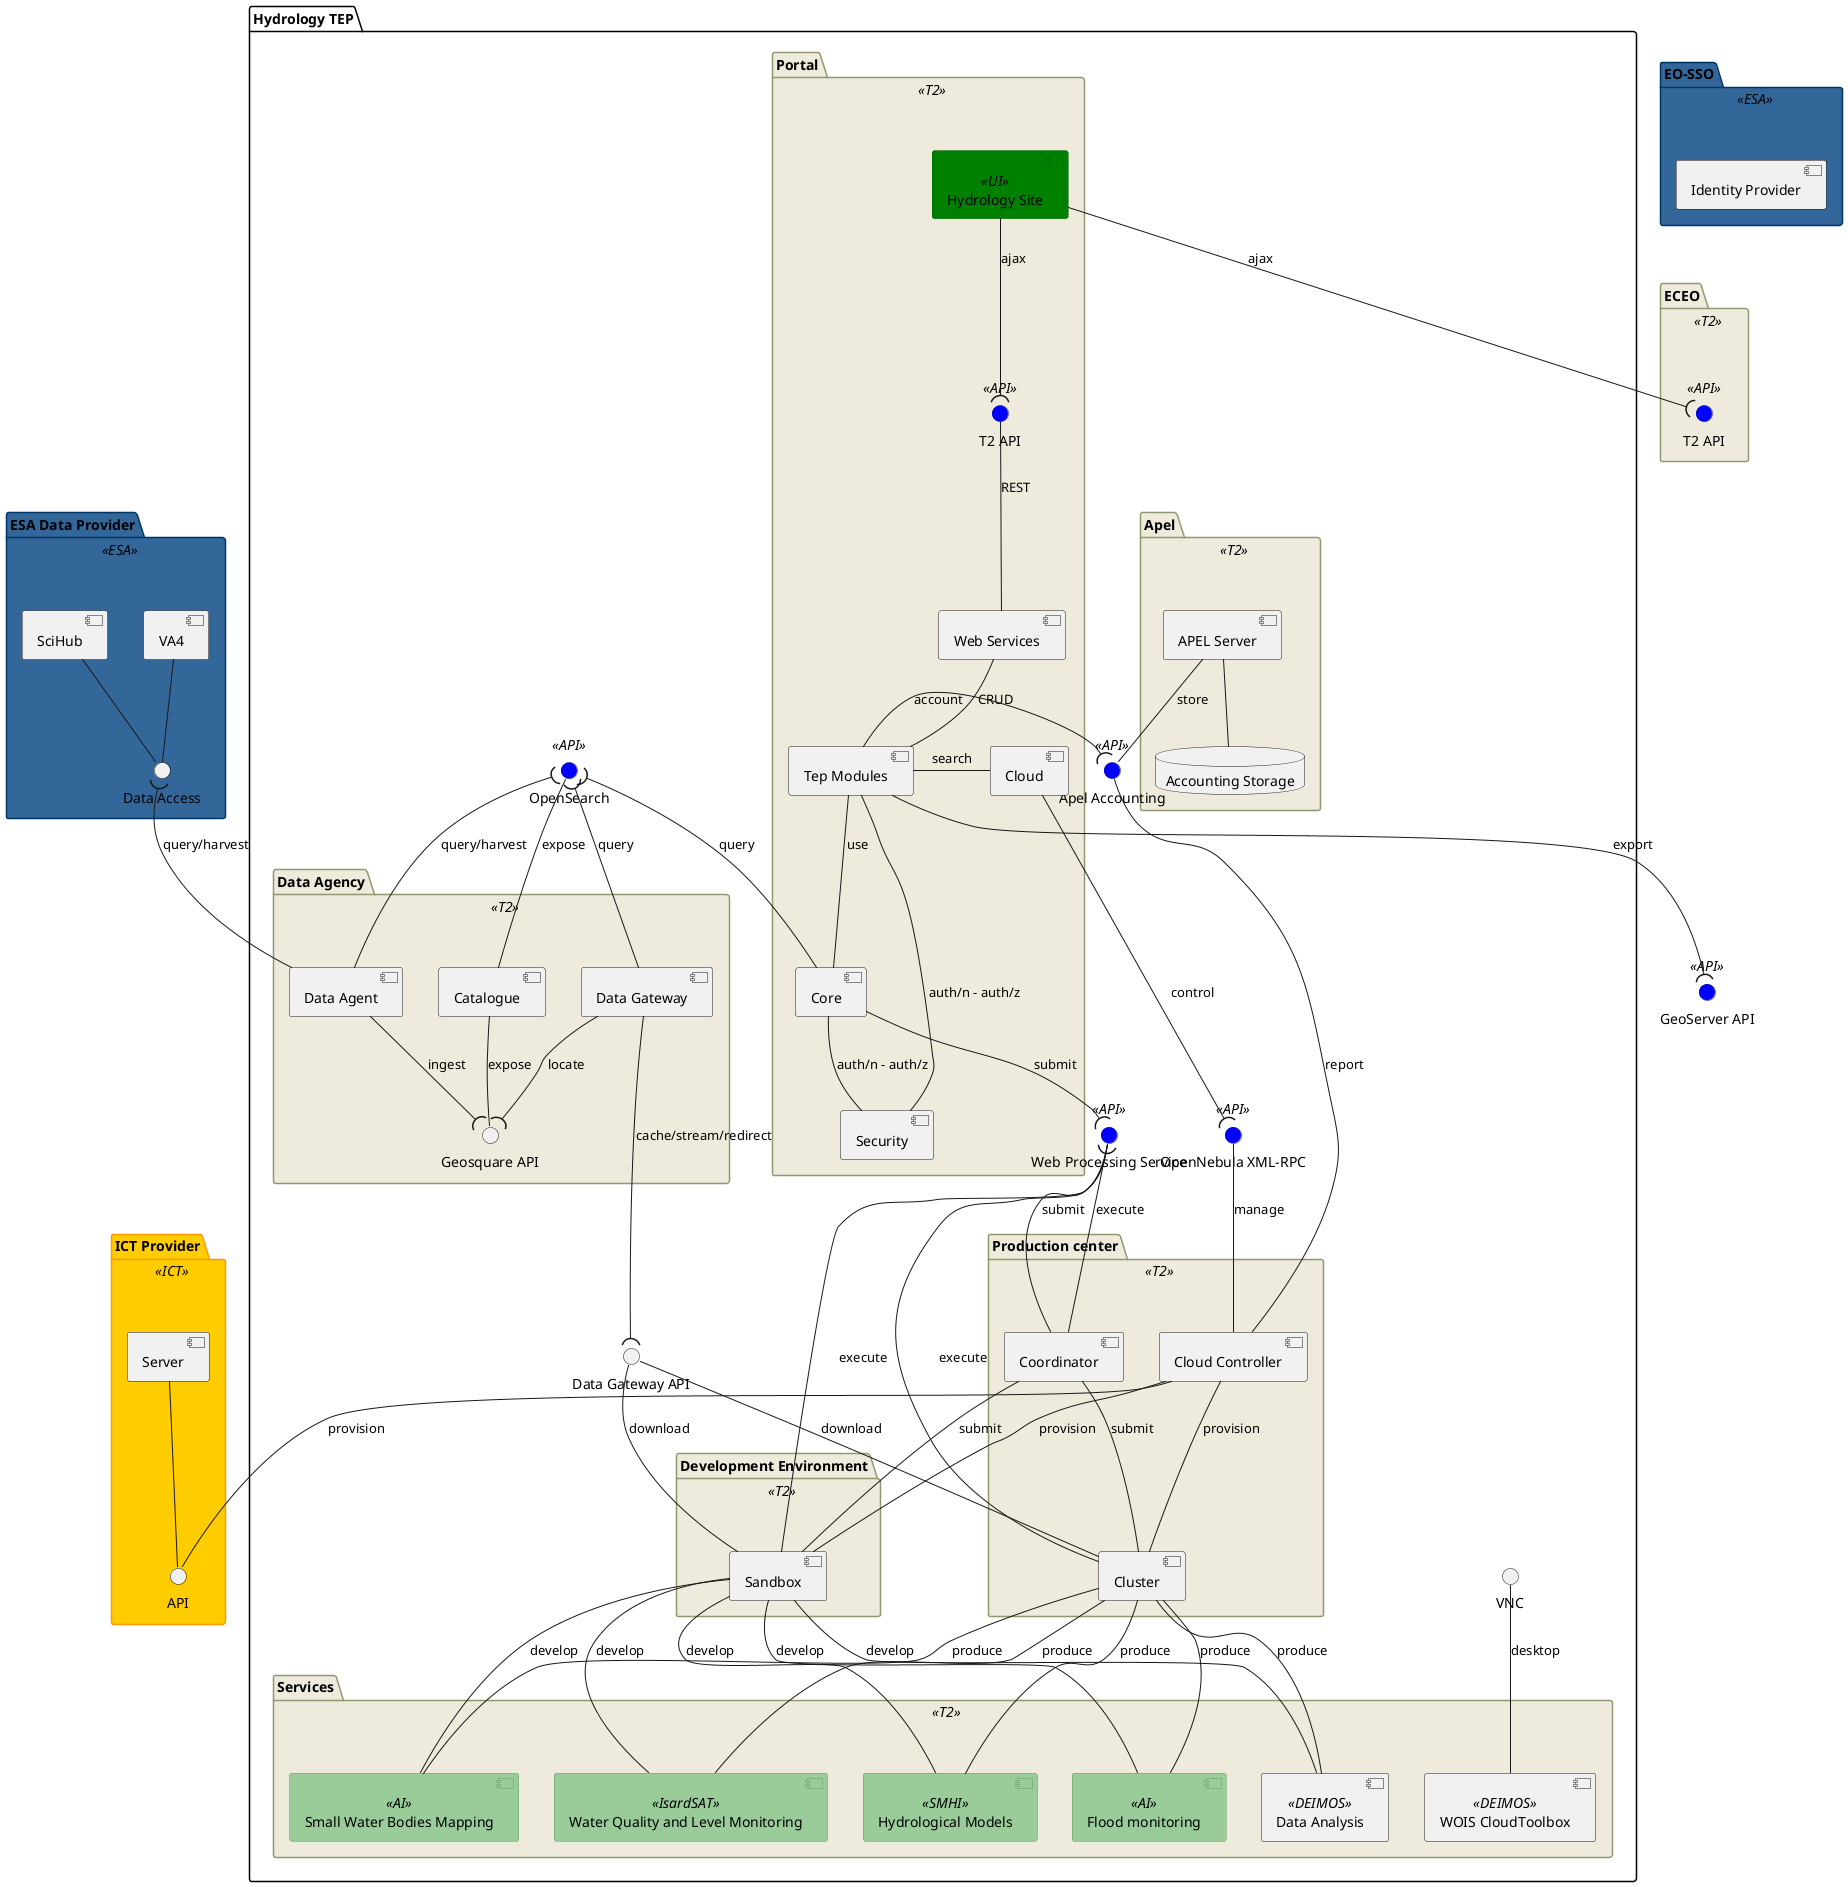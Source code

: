 @startuml
   skinparam backgroundColor #FFFFFF
   skinparam componentStyle uml2

   skinparam component {
   
    backgroundColor<<UI>> Green
    borderColor<<UI>> DarkGreen

    backgroundColor<<AI>> #99CC99
    borderColor<<AI>> #669966

    backgroundColor<<SMHI>> #99CC99
    borderColor<<SMHI>> #669966

    backgroundColor<<IsardSAT>> #99CC99
    borderColor<<IsardSAT>> #669966

  }

   
   skinparam folder {
    backgroundColor<<T2>> #EEEBDC
    borderColor<<T2>> #919871

    backgroundColor<<ESA>> #336699
    borderColor<<ESA>> #003366

    backgroundColor<<ICT>> #FFCC00
    borderColor<<ICT>> #FF9900

   }

   skinparam interface {
   
    backgroundColor<<API>> Blue
    borderColor<<API>> DarkBlue
    backgroundColor<<API int>> Red
    borderColor<<API int>> DarkRed

   }

   interface "GeoServer API" as group___geo_server_a_p_i <<API>>

   folder "ECEO" <<T2>> {
     interface "T2 API" as eceot2api <<API>>
   }

   folder "EO-SSO" <<ESA>> {
     [Identity Provider]
  }

  folder "ESA Data Provider" <<ESA>> {
     interface "Data Access" as esada
     [VA4] -- esada
     [SciHub] -- esada
     
  }

   folder "Hydrology TEP" {
   
     interface "OpenNebula XML-RPC" as group___open_nebula_x_m_l_r_p_c <<API>>
     interface "Apel Accounting" as group___apel_accounting <<API>>
     interface "Web Processing Service" as wps_interface <<API>>
     interface "OpenSearch" as group___open_search <<API>>
   
     folder "Portal" <<T2>> {

      interface "T2 API" as group___t2_a_p_i <<API>>
      [Hydrology Site] as group___hydro_site <<UI>>
      
      [Web Services] as group___web_services

      [Core] as group___core

      [Security] as group___security

      [Tep Modules] as group___tep

      [Cloud] as group___cloud

     }

     group___hydro_site --( eceot2api : ajax
     group___hydro_site -down-( group___t2_a_p_i : ajax
     group___web_services -up- group___t2_a_p_i : REST
     group___core -up-( group___open_search : query
     group___core --( wps_interface : submit
     group___core -- group___security : auth/n - auth/z
     group___tep -down- group___core : use
     group___tep -right- group___cloud : search
     group___tep -down- group___security : auth/n - auth/z
     group___tep --( group___geo_server_a_p_i : export
     group___web_services -down- group___tep : CRUD
     group___cloud --( group___open_nebula_x_m_l_r_p_c : control

     interface "Data Gateway API" as datagatewayAPI

     folder "Data Agency" <<T2>> {
 
      interface "Geosquare API" as group___geosquare_a_p_i

      [Catalogue] as catalogue
      
      [Data Gateway] as datagateway

      [Data Agent] as dataagent

     }

     catalogue -up- group___open_search : expose
     catalogue -- group___geosquare_a_p_i : expose

     datagateway -up-( group___open_search : query
     datagateway -down-( datagatewayAPI : cache/stream/redirect
     datagateway --( group___geosquare_a_p_i : locate

     dataagent -up-( group___open_search : query/harvest
     dataagent -up-( esada : query/harvest
     dataagent --( group___geosquare_a_p_i : ingest 

     folder "Apel" <<T2>> {
      database "Accounting Storage" as AAS 
      [APEL Server] as group___apel_server
      group___apel_server -down- AAS
     }

     group___tep -left-( group___apel_accounting : account
     group___apel_server -- group___apel_accounting : store

     folder "Development Environment" <<T2>> {

      [Sandbox] as sandbox

     }

     folder "Production center" <<T2>> {

      [Cluster] as cluster

      [Coordinator] as coordinator

      [Cloud Controller] as cc

     }

     folder "Services" as services <<T2>> {

        [Data Analysis] <<DEIMOS>> as dataanalysis

        [Small Water Bodies Mapping] <<AI>> as swbm

        [Water Quality and Level Monitoring] <<IsardSAT>> as wqlm

        [Hydrological Models] <<SMHI>> as hm

        [Flood monitoring] <<AI>> as fm

        [WOIS CloudToolbox] <<DEIMOS>> as wois

     }

     sandbox -up- wps_interface : execute
     cluster -up- wps_interface : execute
     coordinator -up- wps_interface : execute
     coordinator -up-( wps_interface : submit
     cc -up- group___open_nebula_x_m_l_r_p_c : manage
     cc -- sandbox : provision
     cc -- cluster : provision
     coordinator -- sandbox : submit
     coordinator -- cluster : submit
     cc -up- group___apel_accounting : report

     sandbox -- dataanalysis : develop
     sandbox -- swbm : develop
     sandbox -- wqlm : develop
     sandbox -- hm : develop
     sandbox -- fm : develop

     cluster -- dataanalysis : produce
     cluster -- swbm : produce
     cluster -- wqlm : produce
     cluster -- hm : produce
     cluster -- fm : produce

     cluster -up- datagatewayAPI : download
     sandbox -up- datagatewayAPI : download

     interface "VNC" as vnc

     wois -up- vnc : desktop

  }

  folder "ICT Provider" <<ICT>> {
     interface "API" as ictapi
     [Server] -- ictapi
     
  }

  cc -down- ictapi : provision

  
@enduml